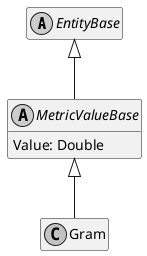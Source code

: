 ﻿@startuml
skinparam monochrome true
hide empty members

abstract class EntityBase {
}

EntityBase <|-- MetricValueBase

abstract class MetricValueBase {
    Value: Double
}

MetricValueBase <|-- Gram

class Gram {
}

@enduml

